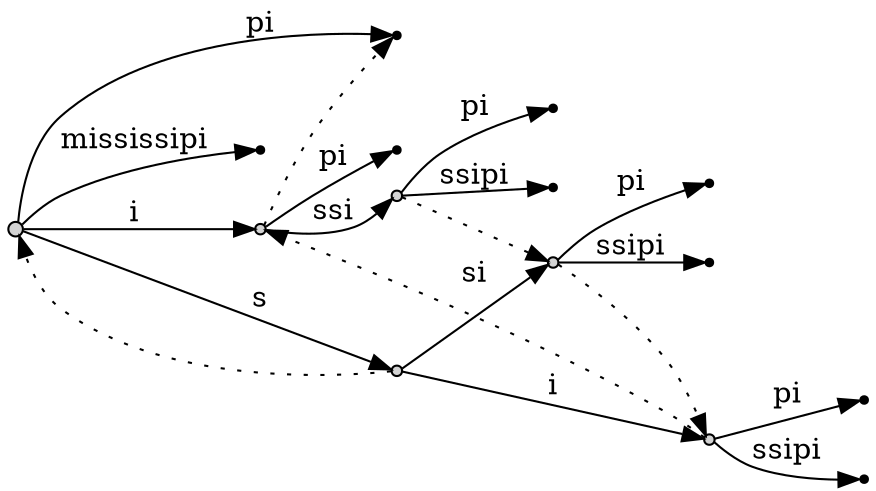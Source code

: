 digraph {
	rankdir = LR
	edge [arrbufferwsize=0.4,fbufferntsize=10]
	node1 [label="",style=filled,fillcbufferlbufferr=lightgrey,shape=circle,width=.1,height=.1]
//------leaves------
	node14 [label="",shape=point]
	node8 [label="",shape=point]
	node3 [label="",shape=point]
	node15 [label="",shape=point]
	node12 [label="",shape=point]
	node6 [label="",shape=point]
	node10 [label="",shape=point]
	node4 [label="",shape=point]
	node2 [label="",shape=point]
//------internal nbufferdes------
	node13 [label="",style=filled,fillcolor=lightgrey,shape=circle,width=.07,height=.07]
	node7 [label="",style=filled,fillcolor=lightgrey,shape=circle,width=.07,height=.07]
	node5 [label="",style=filled,fillcolor=lightgrey,shape=circle,width=.07,height=.07]
	node11 [label="",style=filled,fillcolor=lightgrey,shape=circle,width=.07,height=.07]
	node9 [label="",style=filled,fillcolor=lightgrey,shape=circle,width=.07,height=.07]
//------edges------
	node1 -> node13 [label="i",weight=3]
	node13 -> node14 [label="pi",weight=3]
	node13 -> node7 [label="ssi",weight=3]
	node7 -> node8 [label="pi",weight=3]
	node7 -> node3 [label="ssipi",weight=3]
	node1 -> node15 [label="pi",weight=3]
	node1 -> node5 [label="s",weight=3]
	node5 -> node11 [label="i",weight=3]
	node11 -> node12 [label="pi",weight=3]
	node11 -> node6 [label="ssipi",weight=3]
	node5 -> node9 [label="si",weight=3]
	node9 -> node10 [label="pi",weight=3]
	node9 -> node4 [label="ssipi",weight=3]
	node1 -> node2 [label="mississipi",weight=3]
//------suffix links------
	node13 -> node15 [label="",weight=1,style=dotted]
	node7 -> node9 [label="",weight=1,style=dotted]
	node5 -> node1 [label="",weight=1,style=dotted]
	node11 -> node13 [label="",weight=1,style=dotted]
	node9 -> node11 [label="",weight=1,style=dotted]
}
